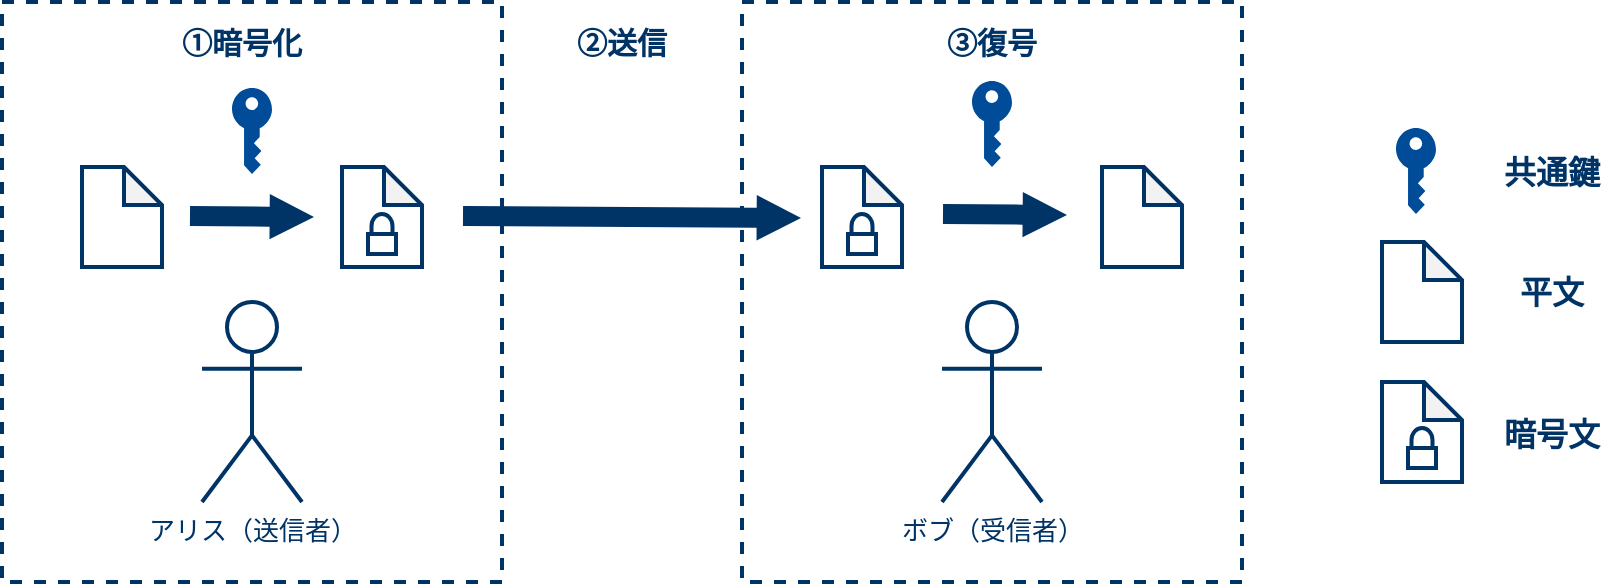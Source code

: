 <mxfile version="13.1.3">
    <diagram id="6hGFLwfOUW9BJ-s0fimq" name="Page-1">
        <mxGraphModel dx="1670" dy="1827" grid="1" gridSize="10" guides="1" tooltips="1" connect="1" arrows="1" fold="1" page="1" pageScale="1" pageWidth="1169" pageHeight="827" math="0" shadow="0">
            <root>
                <mxCell id="0"/>
                <mxCell id="1" parent="0"/>
                <mxCell id="77" value="" style="rounded=0;whiteSpace=wrap;html=1;dashed=1;strokeColor=#003366;strokeWidth=2;fillColor=#ffffff;" vertex="1" parent="1">
                    <mxGeometry x="340" y="-20" width="250" height="290" as="geometry"/>
                </mxCell>
                <mxCell id="72" value="" style="rounded=0;whiteSpace=wrap;html=1;dashed=1;strokeColor=#003366;strokeWidth=2;fillColor=#ffffff;" vertex="1" parent="1">
                    <mxGeometry x="-30" y="-20" width="250" height="290" as="geometry"/>
                </mxCell>
                <mxCell id="2" value="&lt;font color=&quot;#003366&quot; style=&quot;font-size: 13px&quot;&gt;アリス（送信者）&lt;/font&gt;" style="shape=umlActor;verticalLabelPosition=bottom;labelBackgroundColor=#ffffff;verticalAlign=top;html=1;outlineConnect=0;strokeColor=#003366;strokeWidth=2;" parent="1" vertex="1">
                    <mxGeometry x="70" y="130" width="50" height="100" as="geometry"/>
                </mxCell>
                <mxCell id="3" value="&lt;font color=&quot;#003366&quot; style=&quot;font-size: 13px&quot;&gt;ボブ（受信者）&lt;/font&gt;" style="shape=umlActor;verticalLabelPosition=bottom;labelBackgroundColor=#ffffff;verticalAlign=top;html=1;outlineConnect=0;strokeColor=#003366;strokeWidth=2;" parent="1" vertex="1">
                    <mxGeometry x="440" y="130" width="50" height="100" as="geometry"/>
                </mxCell>
                <mxCell id="11" value="" style="shape=flexArrow;endArrow=classic;html=1;endWidth=11.667;endSize=7.058;fillColor=#003366;strokeColor=none;" parent="1" edge="1">
                    <mxGeometry width="50" height="50" relative="1" as="geometry">
                        <mxPoint x="200" y="87.0" as="sourcePoint"/>
                        <mxPoint x="370" y="88" as="targetPoint"/>
                    </mxGeometry>
                </mxCell>
                <mxCell id="22" value="&lt;font color=&quot;#003366&quot;&gt;&lt;br&gt;&lt;br&gt;&lt;/font&gt;" style="shape=note;whiteSpace=wrap;html=1;backgroundOutline=1;darkOpacity=0.05;size=19;gradientColor=none;fillColor=#FFFFFF;strokeColor=#003366;strokeWidth=2;" parent="1" vertex="1">
                    <mxGeometry x="140" y="62.5" width="40" height="50" as="geometry"/>
                </mxCell>
                <mxCell id="45" value="" style="pointerEvents=1;shadow=0;dashed=0;html=1;strokeColor=none;labelPosition=center;verticalLabelPosition=bottom;verticalAlign=top;outlineConnect=0;align=center;shape=mxgraph.office.security.key_permissions;fillColor=#004C99;" parent="1" vertex="1">
                    <mxGeometry x="85" y="23" width="20" height="43" as="geometry"/>
                </mxCell>
                <mxCell id="46" value="" style="pointerEvents=1;shadow=0;dashed=0;html=1;strokeColor=none;labelPosition=center;verticalLabelPosition=bottom;verticalAlign=top;outlineConnect=0;align=center;shape=mxgraph.office.security.key_permissions;fillColor=#004C99;" parent="1" vertex="1">
                    <mxGeometry x="455" y="19.5" width="20" height="43" as="geometry"/>
                </mxCell>
                <mxCell id="53" value="&lt;font color=&quot;#003366&quot;&gt;&lt;br&gt;&lt;br&gt;&lt;/font&gt;" style="shape=note;whiteSpace=wrap;html=1;backgroundOutline=1;darkOpacity=0.05;size=19;gradientColor=none;fillColor=#FFFFFF;strokeColor=#003366;strokeWidth=2;" vertex="1" parent="1">
                    <mxGeometry x="10" y="62.5" width="40" height="50" as="geometry"/>
                </mxCell>
                <mxCell id="54" value="&lt;font color=&quot;#003366&quot;&gt;&lt;br&gt;&lt;br&gt;&lt;/font&gt;" style="shape=note;whiteSpace=wrap;html=1;backgroundOutline=1;darkOpacity=0.05;size=19;gradientColor=none;fillColor=#FFFFFF;strokeColor=#003366;strokeWidth=2;" vertex="1" parent="1">
                    <mxGeometry x="520" y="62.5" width="40" height="50" as="geometry"/>
                </mxCell>
                <mxCell id="57" value="&lt;font color=&quot;#003366&quot;&gt;&lt;br&gt;&lt;br&gt;&lt;/font&gt;" style="shape=note;whiteSpace=wrap;html=1;backgroundOutline=1;darkOpacity=0.05;size=19;gradientColor=none;fillColor=#FFFFFF;strokeColor=#003366;strokeWidth=2;" vertex="1" parent="1">
                    <mxGeometry x="380" y="62.5" width="40" height="50" as="geometry"/>
                </mxCell>
                <mxCell id="60" value="" style="shape=flexArrow;endArrow=classic;html=1;endWidth=11.667;endSize=7.058;fillColor=#003366;strokeColor=none;" edge="1" parent="1">
                    <mxGeometry width="50" height="50" relative="1" as="geometry">
                        <mxPoint x="63.5" y="87" as="sourcePoint"/>
                        <mxPoint x="126.5" y="87.5" as="targetPoint"/>
                    </mxGeometry>
                </mxCell>
                <mxCell id="61" value="" style="shape=flexArrow;endArrow=classic;html=1;endWidth=11.667;endSize=7.058;fillColor=#003366;strokeColor=none;" edge="1" parent="1">
                    <mxGeometry width="50" height="50" relative="1" as="geometry">
                        <mxPoint x="440" y="86" as="sourcePoint"/>
                        <mxPoint x="503" y="86.5" as="targetPoint"/>
                    </mxGeometry>
                </mxCell>
                <mxCell id="69" value="" style="html=1;verticalLabelPosition=bottom;align=center;labelBackgroundColor=#ffffff;verticalAlign=top;strokeWidth=2;strokeColor=#003366;shadow=0;dashed=0;shape=mxgraph.ios7.icons.locked;" vertex="1" parent="1">
                    <mxGeometry x="153" y="86" width="14" height="20" as="geometry"/>
                </mxCell>
                <mxCell id="70" value="" style="html=1;verticalLabelPosition=bottom;align=center;labelBackgroundColor=#ffffff;verticalAlign=top;strokeWidth=2;strokeColor=#003366;shadow=0;dashed=0;shape=mxgraph.ios7.icons.locked;" vertex="1" parent="1">
                    <mxGeometry x="393" y="86" width="14" height="20" as="geometry"/>
                </mxCell>
                <mxCell id="73" value="&lt;font style=&quot;font-size: 15px&quot; color=&quot;#003366&quot;&gt;&lt;b&gt;①暗号化&lt;/b&gt;&lt;/font&gt;" style="text;html=1;strokeColor=none;fillColor=none;align=center;verticalAlign=middle;whiteSpace=wrap;rounded=0;dashed=1;" vertex="1" parent="1">
                    <mxGeometry x="10" y="-10" width="160" height="20" as="geometry"/>
                </mxCell>
                <mxCell id="75" value="&lt;font style=&quot;font-size: 15px&quot; color=&quot;#003366&quot;&gt;&lt;b&gt;②送信&lt;/b&gt;&lt;/font&gt;" style="text;html=1;strokeColor=none;fillColor=none;align=center;verticalAlign=middle;whiteSpace=wrap;rounded=0;dashed=1;" vertex="1" parent="1">
                    <mxGeometry x="200" y="-10" width="160" height="20" as="geometry"/>
                </mxCell>
                <mxCell id="76" value="&lt;font style=&quot;font-size: 15px&quot; color=&quot;#003366&quot;&gt;&lt;b&gt;③復号&lt;/b&gt;&lt;/font&gt;" style="text;html=1;strokeColor=none;fillColor=none;align=center;verticalAlign=middle;whiteSpace=wrap;rounded=0;dashed=1;" vertex="1" parent="1">
                    <mxGeometry x="385" y="-10" width="160" height="20" as="geometry"/>
                </mxCell>
                <mxCell id="81" value="&lt;font color=&quot;#003366&quot;&gt;&lt;br&gt;&lt;br&gt;&lt;/font&gt;" style="shape=note;whiteSpace=wrap;html=1;backgroundOutline=1;darkOpacity=0.05;size=19;gradientColor=none;fillColor=#FFFFFF;strokeColor=#003366;strokeWidth=2;" vertex="1" parent="1">
                    <mxGeometry x="660" y="100" width="40" height="50" as="geometry"/>
                </mxCell>
                <mxCell id="82" value="&lt;font color=&quot;#003366&quot;&gt;&lt;br&gt;&lt;br&gt;&lt;/font&gt;" style="shape=note;whiteSpace=wrap;html=1;backgroundOutline=1;darkOpacity=0.05;size=19;gradientColor=none;fillColor=#FFFFFF;strokeColor=#003366;strokeWidth=2;" vertex="1" parent="1">
                    <mxGeometry x="660" y="170" width="40" height="50" as="geometry"/>
                </mxCell>
                <mxCell id="83" value="" style="html=1;verticalLabelPosition=bottom;align=center;labelBackgroundColor=#ffffff;verticalAlign=top;strokeWidth=2;strokeColor=#003366;shadow=0;dashed=0;shape=mxgraph.ios7.icons.locked;" vertex="1" parent="1">
                    <mxGeometry x="673" y="193" width="14" height="20" as="geometry"/>
                </mxCell>
                <mxCell id="84" value="" style="pointerEvents=1;shadow=0;dashed=0;html=1;strokeColor=none;labelPosition=center;verticalLabelPosition=bottom;verticalAlign=top;outlineConnect=0;align=center;shape=mxgraph.office.security.key_permissions;fillColor=#004C99;" vertex="1" parent="1">
                    <mxGeometry x="667" y="43" width="20" height="43" as="geometry"/>
                </mxCell>
                <mxCell id="85" value="&lt;font style=&quot;font-size: 16px&quot; color=&quot;#003366&quot;&gt;&lt;b&gt;共通鍵&lt;/b&gt;&lt;/font&gt;" style="text;html=1;strokeColor=none;fillColor=none;align=center;verticalAlign=middle;whiteSpace=wrap;rounded=0;dashed=1;" vertex="1" parent="1">
                    <mxGeometry x="710" y="47.5" width="70" height="34" as="geometry"/>
                </mxCell>
                <mxCell id="86" value="&lt;font color=&quot;#003366&quot;&gt;&lt;span style=&quot;font-size: 16px&quot;&gt;&lt;b&gt;平文&lt;/b&gt;&lt;/span&gt;&lt;/font&gt;" style="text;html=1;strokeColor=none;fillColor=none;align=center;verticalAlign=middle;whiteSpace=wrap;rounded=0;dashed=1;" vertex="1" parent="1">
                    <mxGeometry x="710" y="108" width="70" height="34" as="geometry"/>
                </mxCell>
                <mxCell id="87" value="&lt;font color=&quot;#003366&quot;&gt;&lt;span style=&quot;font-size: 16px&quot;&gt;&lt;b&gt;暗号文&lt;/b&gt;&lt;/span&gt;&lt;/font&gt;" style="text;html=1;strokeColor=none;fillColor=none;align=center;verticalAlign=middle;whiteSpace=wrap;rounded=0;dashed=1;" vertex="1" parent="1">
                    <mxGeometry x="710" y="179" width="70" height="34" as="geometry"/>
                </mxCell>
            </root>
        </mxGraphModel>
    </diagram>
</mxfile>